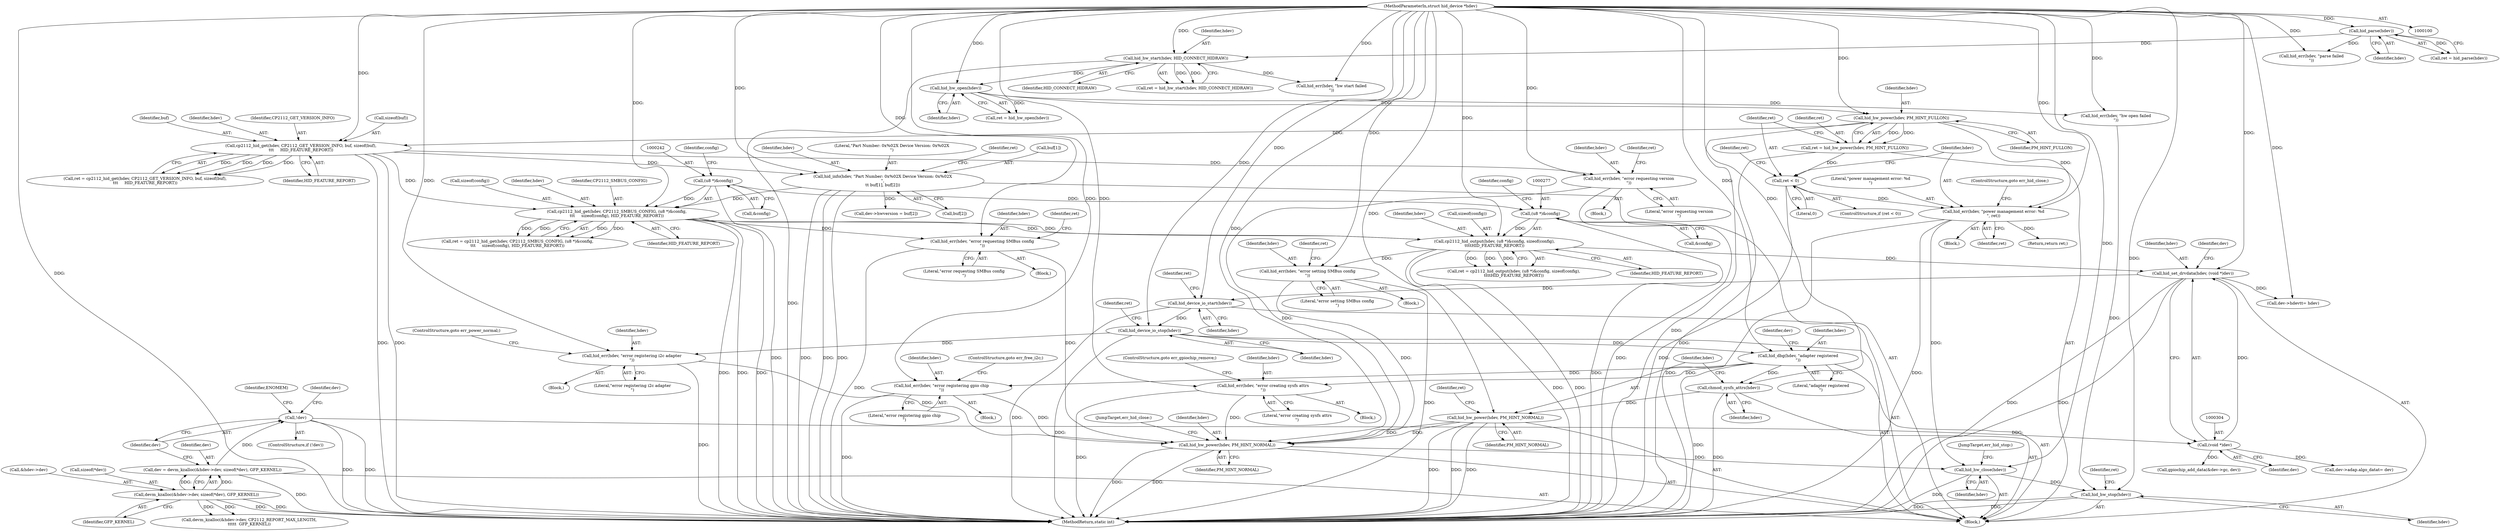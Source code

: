 digraph "0_linux_7a7b5df84b6b4e5d599c7289526eed96541a0654_3@API" {
"1000556" [label="(Call,hid_hw_close(hdev))"];
"1000552" [label="(Call,hid_hw_power(hdev, PM_HINT_NORMAL))"];
"1000388" [label="(Call,hid_err(hdev, \"error registering i2c adapter\n\"))"];
"1000383" [label="(Call,hid_device_io_stop(hdev))"];
"1000374" [label="(Call,hid_device_io_start(hdev))"];
"1000101" [label="(MethodParameterIn,struct hid_device *hdev)"];
"1000301" [label="(Call,hid_set_drvdata(hdev, (void *)dev))"];
"1000274" [label="(Call,cp2112_hid_output(hdev, (u8 *)&config, sizeof(config),\n\t\t\t\tHID_FEATURE_REPORT))"];
"1000238" [label="(Call,cp2112_hid_get(hdev, CP2112_SMBUS_CONFIG, (u8 *)&config,\n\t\t\t     sizeof(config), HID_FEATURE_REPORT))"];
"1000227" [label="(Call,hid_info(hdev, \"Part Number: 0x%02X Device Version: 0x%02X\n\",\n\t\t buf[1], buf[2]))"];
"1000202" [label="(Call,cp2112_hid_get(hdev, CP2112_GET_VERSION_INFO, buf, sizeof(buf),\n\t\t\t     HID_FEATURE_REPORT))"];
"1000187" [label="(Call,hid_hw_power(hdev, PM_HINT_FULLON))"];
"1000176" [label="(Call,hid_hw_open(hdev))"];
"1000163" [label="(Call,hid_hw_start(hdev, HID_CONNECT_HIDRAW))"];
"1000151" [label="(Call,hid_parse(hdev))"];
"1000241" [label="(Call,(u8 *)&config)"];
"1000276" [label="(Call,(u8 *)&config)"];
"1000303" [label="(Call,(void *)dev)"];
"1000120" [label="(Call,!dev)"];
"1000108" [label="(Call,dev = devm_kzalloc(&hdev->dev, sizeof(*dev), GFP_KERNEL))"];
"1000110" [label="(Call,devm_kzalloc(&hdev->dev, sizeof(*dev), GFP_KERNEL))"];
"1000215" [label="(Call,hid_err(hdev, \"error requesting version\n\"))"];
"1000254" [label="(Call,hid_err(hdev, \"error requesting SMBus config\n\"))"];
"1000475" [label="(Call,hid_err(hdev, \"error registering gpio chip\n\"))"];
"1000392" [label="(Call,hid_dbg(hdev, \"adapter registered\n\"))"];
"1000501" [label="(Call,hid_hw_power(hdev, PM_HINT_NORMAL))"];
"1000499" [label="(Call,chmod_sysfs_attrs(hdev))"];
"1000289" [label="(Call,hid_err(hdev, \"error setting SMBus config\n\"))"];
"1000495" [label="(Call,hid_err(hdev, \"error creating sysfs attrs\n\"))"];
"1000195" [label="(Call,hid_err(hdev, \"power management error: %d\n\", ret))"];
"1000191" [label="(Call,ret < 0)"];
"1000185" [label="(Call,ret = hid_hw_power(hdev, PM_HINT_FULLON))"];
"1000559" [label="(Call,hid_hw_stop(hdev))"];
"1000246" [label="(Identifier,config)"];
"1000281" [label="(Identifier,config)"];
"1000500" [label="(Identifier,hdev)"];
"1000195" [label="(Call,hid_err(hdev, \"power management error: %d\n\", ret))"];
"1000228" [label="(Identifier,hdev)"];
"1000272" [label="(Call,ret = cp2112_hid_output(hdev, (u8 *)&config, sizeof(config),\n\t\t\t\tHID_FEATURE_REPORT))"];
"1000282" [label="(Identifier,HID_FEATURE_REPORT)"];
"1000103" [label="(Block,)"];
"1000386" [label="(Identifier,ret)"];
"1000177" [label="(Identifier,hdev)"];
"1000497" [label="(Literal,\"error creating sysfs attrs\n\")"];
"1000478" [label="(ControlStructure,goto err_free_i2c;)"];
"1000216" [label="(Identifier,hdev)"];
"1000192" [label="(Identifier,ret)"];
"1000239" [label="(Identifier,hdev)"];
"1000111" [label="(Call,&hdev->dev)"];
"1000169" [label="(Call,hid_err(hdev, \"hw start failed\n\"))"];
"1000280" [label="(Call,sizeof(config))"];
"1000198" [label="(Identifier,ret)"];
"1000394" [label="(Literal,\"adapter registered\n\")"];
"1000276" [label="(Call,(u8 *)&config)"];
"1000193" [label="(Literal,0)"];
"1000189" [label="(Identifier,PM_HINT_FULLON)"];
"1000560" [label="(Identifier,hdev)"];
"1000241" [label="(Call,(u8 *)&config)"];
"1000236" [label="(Call,ret = cp2112_hid_get(hdev, CP2112_SMBUS_CONFIG, (u8 *)&config,\n\t\t\t     sizeof(config), HID_FEATURE_REPORT))"];
"1000393" [label="(Identifier,hdev)"];
"1000217" [label="(Literal,\"error requesting version\n\")"];
"1000392" [label="(Call,hid_dbg(hdev, \"adapter registered\n\"))"];
"1000181" [label="(Call,hid_err(hdev, \"hw open failed\n\"))"];
"1000302" [label="(Identifier,hdev)"];
"1000121" [label="(Identifier,dev)"];
"1000477" [label="(Literal,\"error registering gpio chip\n\")"];
"1000502" [label="(Identifier,hdev)"];
"1000194" [label="(Block,)"];
"1000391" [label="(ControlStructure,goto err_power_normal;)"];
"1000259" [label="(Identifier,ret)"];
"1000101" [label="(MethodParameterIn,struct hid_device *hdev)"];
"1000555" [label="(JumpTarget,err_hid_close:)"];
"1000156" [label="(Call,hid_err(hdev, \"parse failed\n\"))"];
"1000108" [label="(Call,dev = devm_kzalloc(&hdev->dev, sizeof(*dev), GFP_KERNEL))"];
"1000163" [label="(Call,hid_hw_start(hdev, HID_CONNECT_HIDRAW))"];
"1000118" [label="(Identifier,GFP_KERNEL)"];
"1000375" [label="(Identifier,hdev)"];
"1000203" [label="(Identifier,hdev)"];
"1000129" [label="(Call,devm_kzalloc(&hdev->dev, CP2112_REPORT_MAX_LENGTH,\n\t\t\t\t\t  GFP_KERNEL))"];
"1000176" [label="(Call,hid_hw_open(hdev))"];
"1000558" [label="(JumpTarget,err_hid_stop:)"];
"1000233" [label="(Call,buf[2])"];
"1000275" [label="(Identifier,hdev)"];
"1000240" [label="(Identifier,CP2112_SMBUS_CONFIG)"];
"1000185" [label="(Call,ret = hid_hw_power(hdev, PM_HINT_FULLON))"];
"1000475" [label="(Call,hid_err(hdev, \"error registering gpio chip\n\"))"];
"1000229" [label="(Literal,\"Part Number: 0x%02X Device Version: 0x%02X\n\")"];
"1000274" [label="(Call,cp2112_hid_output(hdev, (u8 *)&config, sizeof(config),\n\t\t\t\tHID_FEATURE_REPORT))"];
"1000557" [label="(Identifier,hdev)"];
"1000220" [label="(Identifier,ret)"];
"1000305" [label="(Identifier,dev)"];
"1000152" [label="(Identifier,hdev)"];
"1000238" [label="(Call,cp2112_hid_get(hdev, CP2112_SMBUS_CONFIG, (u8 *)&config,\n\t\t\t     sizeof(config), HID_FEATURE_REPORT))"];
"1000199" [label="(ControlStructure,goto err_hid_close;)"];
"1000303" [label="(Call,(void *)dev)"];
"1000214" [label="(Block,)"];
"1000204" [label="(Identifier,CP2112_GET_VERSION_INFO)"];
"1000191" [label="(Call,ret < 0)"];
"1000474" [label="(Block,)"];
"1000255" [label="(Identifier,hdev)"];
"1000256" [label="(Literal,\"error requesting SMBus config\n\")"];
"1000188" [label="(Identifier,hdev)"];
"1000501" [label="(Call,hid_hw_power(hdev, PM_HINT_NORMAL))"];
"1000499" [label="(Call,chmod_sysfs_attrs(hdev))"];
"1000503" [label="(Identifier,PM_HINT_NORMAL)"];
"1000327" [label="(Call,dev->adap.algo_data\t= dev)"];
"1000563" [label="(MethodReturn,static int)"];
"1000119" [label="(ControlStructure,if (!dev))"];
"1000237" [label="(Identifier,ret)"];
"1000554" [label="(Identifier,PM_HINT_NORMAL)"];
"1000553" [label="(Identifier,hdev)"];
"1000110" [label="(Call,devm_kzalloc(&hdev->dev, sizeof(*dev), GFP_KERNEL))"];
"1000387" [label="(Block,)"];
"1000559" [label="(Call,hid_hw_stop(hdev))"];
"1000253" [label="(Block,)"];
"1000374" [label="(Call,hid_device_io_start(hdev))"];
"1000552" [label="(Call,hid_hw_power(hdev, PM_HINT_NORMAL))"];
"1000308" [label="(Identifier,dev)"];
"1000464" [label="(Call,gpiochip_add_data(&dev->gc, dev))"];
"1000151" [label="(Call,hid_parse(hdev))"];
"1000206" [label="(Call,sizeof(buf))"];
"1000254" [label="(Call,hid_err(hdev, \"error requesting SMBus config\n\"))"];
"1000164" [label="(Identifier,hdev)"];
"1000383" [label="(Call,hid_device_io_stop(hdev))"];
"1000496" [label="(Identifier,hdev)"];
"1000165" [label="(Identifier,HID_CONNECT_HIDRAW)"];
"1000495" [label="(Call,hid_err(hdev, \"error creating sysfs attrs\n\"))"];
"1000202" [label="(Call,cp2112_hid_get(hdev, CP2112_GET_VERSION_INFO, buf, sizeof(buf),\n\t\t\t     HID_FEATURE_REPORT))"];
"1000494" [label="(Block,)"];
"1000498" [label="(ControlStructure,goto err_gpiochip_remove;)"];
"1000197" [label="(Literal,\"power management error: %d\n\")"];
"1000149" [label="(Call,ret = hid_parse(hdev))"];
"1000187" [label="(Call,hid_hw_power(hdev, PM_HINT_FULLON))"];
"1000196" [label="(Identifier,hdev)"];
"1000127" [label="(Identifier,dev)"];
"1000562" [label="(Identifier,ret)"];
"1000390" [label="(Literal,\"error registering i2c adapter\n\")"];
"1000289" [label="(Call,hid_err(hdev, \"error setting SMBus config\n\"))"];
"1000243" [label="(Call,&config)"];
"1000476" [label="(Identifier,hdev)"];
"1000291" [label="(Literal,\"error setting SMBus config\n\")"];
"1000109" [label="(Identifier,dev)"];
"1000190" [label="(ControlStructure,if (ret < 0))"];
"1000556" [label="(Call,hid_hw_close(hdev))"];
"1000124" [label="(Identifier,ENOMEM)"];
"1000384" [label="(Identifier,hdev)"];
"1000294" [label="(Identifier,ret)"];
"1000200" [label="(Call,ret = cp2112_hid_get(hdev, CP2112_GET_VERSION_INFO, buf, sizeof(buf),\n\t\t\t     HID_FEATURE_REPORT))"];
"1000115" [label="(Call,sizeof(*dev))"];
"1000227" [label="(Call,hid_info(hdev, \"Part Number: 0x%02X Device Version: 0x%02X\n\",\n\t\t buf[1], buf[2]))"];
"1000186" [label="(Identifier,ret)"];
"1000161" [label="(Call,ret = hid_hw_start(hdev, HID_CONNECT_HIDRAW))"];
"1000301" [label="(Call,hid_set_drvdata(hdev, (void *)dev))"];
"1000174" [label="(Call,ret = hid_hw_open(hdev))"];
"1000377" [label="(Identifier,ret)"];
"1000290" [label="(Identifier,hdev)"];
"1000230" [label="(Call,buf[1])"];
"1000398" [label="(Identifier,dev)"];
"1000201" [label="(Identifier,ret)"];
"1000561" [label="(Return,return ret;)"];
"1000306" [label="(Call,dev->hdev\t\t= hdev)"];
"1000120" [label="(Call,!dev)"];
"1000247" [label="(Identifier,HID_FEATURE_REPORT)"];
"1000288" [label="(Block,)"];
"1000505" [label="(Identifier,ret)"];
"1000388" [label="(Call,hid_err(hdev, \"error registering i2c adapter\n\"))"];
"1000278" [label="(Call,&config)"];
"1000389" [label="(Identifier,hdev)"];
"1000245" [label="(Call,sizeof(config))"];
"1000208" [label="(Identifier,HID_FEATURE_REPORT)"];
"1000205" [label="(Identifier,buf)"];
"1000362" [label="(Call,dev->hwversion = buf[2])"];
"1000215" [label="(Call,hid_err(hdev, \"error requesting version\n\"))"];
"1000556" -> "1000103"  [label="AST: "];
"1000556" -> "1000557"  [label="CFG: "];
"1000557" -> "1000556"  [label="AST: "];
"1000558" -> "1000556"  [label="CFG: "];
"1000556" -> "1000563"  [label="DDG: "];
"1000552" -> "1000556"  [label="DDG: "];
"1000195" -> "1000556"  [label="DDG: "];
"1000101" -> "1000556"  [label="DDG: "];
"1000556" -> "1000559"  [label="DDG: "];
"1000552" -> "1000103"  [label="AST: "];
"1000552" -> "1000554"  [label="CFG: "];
"1000553" -> "1000552"  [label="AST: "];
"1000554" -> "1000552"  [label="AST: "];
"1000555" -> "1000552"  [label="CFG: "];
"1000552" -> "1000563"  [label="DDG: "];
"1000552" -> "1000563"  [label="DDG: "];
"1000388" -> "1000552"  [label="DDG: "];
"1000215" -> "1000552"  [label="DDG: "];
"1000254" -> "1000552"  [label="DDG: "];
"1000475" -> "1000552"  [label="DDG: "];
"1000501" -> "1000552"  [label="DDG: "];
"1000501" -> "1000552"  [label="DDG: "];
"1000289" -> "1000552"  [label="DDG: "];
"1000495" -> "1000552"  [label="DDG: "];
"1000101" -> "1000552"  [label="DDG: "];
"1000388" -> "1000387"  [label="AST: "];
"1000388" -> "1000390"  [label="CFG: "];
"1000389" -> "1000388"  [label="AST: "];
"1000390" -> "1000388"  [label="AST: "];
"1000391" -> "1000388"  [label="CFG: "];
"1000388" -> "1000563"  [label="DDG: "];
"1000383" -> "1000388"  [label="DDG: "];
"1000101" -> "1000388"  [label="DDG: "];
"1000383" -> "1000103"  [label="AST: "];
"1000383" -> "1000384"  [label="CFG: "];
"1000384" -> "1000383"  [label="AST: "];
"1000386" -> "1000383"  [label="CFG: "];
"1000383" -> "1000563"  [label="DDG: "];
"1000374" -> "1000383"  [label="DDG: "];
"1000101" -> "1000383"  [label="DDG: "];
"1000383" -> "1000392"  [label="DDG: "];
"1000374" -> "1000103"  [label="AST: "];
"1000374" -> "1000375"  [label="CFG: "];
"1000375" -> "1000374"  [label="AST: "];
"1000377" -> "1000374"  [label="CFG: "];
"1000374" -> "1000563"  [label="DDG: "];
"1000101" -> "1000374"  [label="DDG: "];
"1000301" -> "1000374"  [label="DDG: "];
"1000101" -> "1000100"  [label="AST: "];
"1000101" -> "1000563"  [label="DDG: "];
"1000101" -> "1000151"  [label="DDG: "];
"1000101" -> "1000156"  [label="DDG: "];
"1000101" -> "1000163"  [label="DDG: "];
"1000101" -> "1000169"  [label="DDG: "];
"1000101" -> "1000176"  [label="DDG: "];
"1000101" -> "1000181"  [label="DDG: "];
"1000101" -> "1000187"  [label="DDG: "];
"1000101" -> "1000195"  [label="DDG: "];
"1000101" -> "1000202"  [label="DDG: "];
"1000101" -> "1000215"  [label="DDG: "];
"1000101" -> "1000227"  [label="DDG: "];
"1000101" -> "1000238"  [label="DDG: "];
"1000101" -> "1000254"  [label="DDG: "];
"1000101" -> "1000274"  [label="DDG: "];
"1000101" -> "1000289"  [label="DDG: "];
"1000101" -> "1000301"  [label="DDG: "];
"1000101" -> "1000306"  [label="DDG: "];
"1000101" -> "1000392"  [label="DDG: "];
"1000101" -> "1000475"  [label="DDG: "];
"1000101" -> "1000495"  [label="DDG: "];
"1000101" -> "1000499"  [label="DDG: "];
"1000101" -> "1000501"  [label="DDG: "];
"1000101" -> "1000559"  [label="DDG: "];
"1000301" -> "1000103"  [label="AST: "];
"1000301" -> "1000303"  [label="CFG: "];
"1000302" -> "1000301"  [label="AST: "];
"1000303" -> "1000301"  [label="AST: "];
"1000308" -> "1000301"  [label="CFG: "];
"1000301" -> "1000563"  [label="DDG: "];
"1000301" -> "1000563"  [label="DDG: "];
"1000274" -> "1000301"  [label="DDG: "];
"1000303" -> "1000301"  [label="DDG: "];
"1000301" -> "1000306"  [label="DDG: "];
"1000274" -> "1000272"  [label="AST: "];
"1000274" -> "1000282"  [label="CFG: "];
"1000275" -> "1000274"  [label="AST: "];
"1000276" -> "1000274"  [label="AST: "];
"1000280" -> "1000274"  [label="AST: "];
"1000282" -> "1000274"  [label="AST: "];
"1000272" -> "1000274"  [label="CFG: "];
"1000274" -> "1000563"  [label="DDG: "];
"1000274" -> "1000563"  [label="DDG: "];
"1000274" -> "1000272"  [label="DDG: "];
"1000274" -> "1000272"  [label="DDG: "];
"1000274" -> "1000272"  [label="DDG: "];
"1000238" -> "1000274"  [label="DDG: "];
"1000238" -> "1000274"  [label="DDG: "];
"1000276" -> "1000274"  [label="DDG: "];
"1000274" -> "1000289"  [label="DDG: "];
"1000238" -> "1000236"  [label="AST: "];
"1000238" -> "1000247"  [label="CFG: "];
"1000239" -> "1000238"  [label="AST: "];
"1000240" -> "1000238"  [label="AST: "];
"1000241" -> "1000238"  [label="AST: "];
"1000245" -> "1000238"  [label="AST: "];
"1000247" -> "1000238"  [label="AST: "];
"1000236" -> "1000238"  [label="CFG: "];
"1000238" -> "1000563"  [label="DDG: "];
"1000238" -> "1000563"  [label="DDG: "];
"1000238" -> "1000563"  [label="DDG: "];
"1000238" -> "1000236"  [label="DDG: "];
"1000238" -> "1000236"  [label="DDG: "];
"1000238" -> "1000236"  [label="DDG: "];
"1000238" -> "1000236"  [label="DDG: "];
"1000227" -> "1000238"  [label="DDG: "];
"1000241" -> "1000238"  [label="DDG: "];
"1000202" -> "1000238"  [label="DDG: "];
"1000238" -> "1000254"  [label="DDG: "];
"1000227" -> "1000103"  [label="AST: "];
"1000227" -> "1000233"  [label="CFG: "];
"1000228" -> "1000227"  [label="AST: "];
"1000229" -> "1000227"  [label="AST: "];
"1000230" -> "1000227"  [label="AST: "];
"1000233" -> "1000227"  [label="AST: "];
"1000237" -> "1000227"  [label="CFG: "];
"1000227" -> "1000563"  [label="DDG: "];
"1000227" -> "1000563"  [label="DDG: "];
"1000227" -> "1000563"  [label="DDG: "];
"1000202" -> "1000227"  [label="DDG: "];
"1000227" -> "1000362"  [label="DDG: "];
"1000202" -> "1000200"  [label="AST: "];
"1000202" -> "1000208"  [label="CFG: "];
"1000203" -> "1000202"  [label="AST: "];
"1000204" -> "1000202"  [label="AST: "];
"1000205" -> "1000202"  [label="AST: "];
"1000206" -> "1000202"  [label="AST: "];
"1000208" -> "1000202"  [label="AST: "];
"1000200" -> "1000202"  [label="CFG: "];
"1000202" -> "1000563"  [label="DDG: "];
"1000202" -> "1000563"  [label="DDG: "];
"1000202" -> "1000200"  [label="DDG: "];
"1000202" -> "1000200"  [label="DDG: "];
"1000202" -> "1000200"  [label="DDG: "];
"1000202" -> "1000200"  [label="DDG: "];
"1000187" -> "1000202"  [label="DDG: "];
"1000202" -> "1000215"  [label="DDG: "];
"1000187" -> "1000185"  [label="AST: "];
"1000187" -> "1000189"  [label="CFG: "];
"1000188" -> "1000187"  [label="AST: "];
"1000189" -> "1000187"  [label="AST: "];
"1000185" -> "1000187"  [label="CFG: "];
"1000187" -> "1000563"  [label="DDG: "];
"1000187" -> "1000185"  [label="DDG: "];
"1000187" -> "1000185"  [label="DDG: "];
"1000176" -> "1000187"  [label="DDG: "];
"1000187" -> "1000195"  [label="DDG: "];
"1000176" -> "1000174"  [label="AST: "];
"1000176" -> "1000177"  [label="CFG: "];
"1000177" -> "1000176"  [label="AST: "];
"1000174" -> "1000176"  [label="CFG: "];
"1000176" -> "1000174"  [label="DDG: "];
"1000163" -> "1000176"  [label="DDG: "];
"1000176" -> "1000181"  [label="DDG: "];
"1000163" -> "1000161"  [label="AST: "];
"1000163" -> "1000165"  [label="CFG: "];
"1000164" -> "1000163"  [label="AST: "];
"1000165" -> "1000163"  [label="AST: "];
"1000161" -> "1000163"  [label="CFG: "];
"1000163" -> "1000563"  [label="DDG: "];
"1000163" -> "1000161"  [label="DDG: "];
"1000163" -> "1000161"  [label="DDG: "];
"1000151" -> "1000163"  [label="DDG: "];
"1000163" -> "1000169"  [label="DDG: "];
"1000151" -> "1000149"  [label="AST: "];
"1000151" -> "1000152"  [label="CFG: "];
"1000152" -> "1000151"  [label="AST: "];
"1000149" -> "1000151"  [label="CFG: "];
"1000151" -> "1000149"  [label="DDG: "];
"1000151" -> "1000156"  [label="DDG: "];
"1000241" -> "1000243"  [label="CFG: "];
"1000242" -> "1000241"  [label="AST: "];
"1000243" -> "1000241"  [label="AST: "];
"1000246" -> "1000241"  [label="CFG: "];
"1000241" -> "1000563"  [label="DDG: "];
"1000241" -> "1000276"  [label="DDG: "];
"1000276" -> "1000278"  [label="CFG: "];
"1000277" -> "1000276"  [label="AST: "];
"1000278" -> "1000276"  [label="AST: "];
"1000281" -> "1000276"  [label="CFG: "];
"1000276" -> "1000563"  [label="DDG: "];
"1000303" -> "1000305"  [label="CFG: "];
"1000304" -> "1000303"  [label="AST: "];
"1000305" -> "1000303"  [label="AST: "];
"1000120" -> "1000303"  [label="DDG: "];
"1000303" -> "1000327"  [label="DDG: "];
"1000303" -> "1000464"  [label="DDG: "];
"1000120" -> "1000119"  [label="AST: "];
"1000120" -> "1000121"  [label="CFG: "];
"1000121" -> "1000120"  [label="AST: "];
"1000124" -> "1000120"  [label="CFG: "];
"1000127" -> "1000120"  [label="CFG: "];
"1000120" -> "1000563"  [label="DDG: "];
"1000120" -> "1000563"  [label="DDG: "];
"1000108" -> "1000120"  [label="DDG: "];
"1000108" -> "1000103"  [label="AST: "];
"1000108" -> "1000110"  [label="CFG: "];
"1000109" -> "1000108"  [label="AST: "];
"1000110" -> "1000108"  [label="AST: "];
"1000121" -> "1000108"  [label="CFG: "];
"1000108" -> "1000563"  [label="DDG: "];
"1000110" -> "1000108"  [label="DDG: "];
"1000110" -> "1000108"  [label="DDG: "];
"1000110" -> "1000118"  [label="CFG: "];
"1000111" -> "1000110"  [label="AST: "];
"1000115" -> "1000110"  [label="AST: "];
"1000118" -> "1000110"  [label="AST: "];
"1000110" -> "1000563"  [label="DDG: "];
"1000110" -> "1000563"  [label="DDG: "];
"1000110" -> "1000129"  [label="DDG: "];
"1000110" -> "1000129"  [label="DDG: "];
"1000215" -> "1000214"  [label="AST: "];
"1000215" -> "1000217"  [label="CFG: "];
"1000216" -> "1000215"  [label="AST: "];
"1000217" -> "1000215"  [label="AST: "];
"1000220" -> "1000215"  [label="CFG: "];
"1000215" -> "1000563"  [label="DDG: "];
"1000254" -> "1000253"  [label="AST: "];
"1000254" -> "1000256"  [label="CFG: "];
"1000255" -> "1000254"  [label="AST: "];
"1000256" -> "1000254"  [label="AST: "];
"1000259" -> "1000254"  [label="CFG: "];
"1000254" -> "1000563"  [label="DDG: "];
"1000475" -> "1000474"  [label="AST: "];
"1000475" -> "1000477"  [label="CFG: "];
"1000476" -> "1000475"  [label="AST: "];
"1000477" -> "1000475"  [label="AST: "];
"1000478" -> "1000475"  [label="CFG: "];
"1000475" -> "1000563"  [label="DDG: "];
"1000392" -> "1000475"  [label="DDG: "];
"1000392" -> "1000103"  [label="AST: "];
"1000392" -> "1000394"  [label="CFG: "];
"1000393" -> "1000392"  [label="AST: "];
"1000394" -> "1000392"  [label="AST: "];
"1000398" -> "1000392"  [label="CFG: "];
"1000392" -> "1000563"  [label="DDG: "];
"1000392" -> "1000495"  [label="DDG: "];
"1000392" -> "1000499"  [label="DDG: "];
"1000501" -> "1000103"  [label="AST: "];
"1000501" -> "1000503"  [label="CFG: "];
"1000502" -> "1000501"  [label="AST: "];
"1000503" -> "1000501"  [label="AST: "];
"1000505" -> "1000501"  [label="CFG: "];
"1000501" -> "1000563"  [label="DDG: "];
"1000501" -> "1000563"  [label="DDG: "];
"1000501" -> "1000563"  [label="DDG: "];
"1000499" -> "1000501"  [label="DDG: "];
"1000499" -> "1000103"  [label="AST: "];
"1000499" -> "1000500"  [label="CFG: "];
"1000500" -> "1000499"  [label="AST: "];
"1000502" -> "1000499"  [label="CFG: "];
"1000499" -> "1000563"  [label="DDG: "];
"1000289" -> "1000288"  [label="AST: "];
"1000289" -> "1000291"  [label="CFG: "];
"1000290" -> "1000289"  [label="AST: "];
"1000291" -> "1000289"  [label="AST: "];
"1000294" -> "1000289"  [label="CFG: "];
"1000289" -> "1000563"  [label="DDG: "];
"1000495" -> "1000494"  [label="AST: "];
"1000495" -> "1000497"  [label="CFG: "];
"1000496" -> "1000495"  [label="AST: "];
"1000497" -> "1000495"  [label="AST: "];
"1000498" -> "1000495"  [label="CFG: "];
"1000495" -> "1000563"  [label="DDG: "];
"1000195" -> "1000194"  [label="AST: "];
"1000195" -> "1000198"  [label="CFG: "];
"1000196" -> "1000195"  [label="AST: "];
"1000197" -> "1000195"  [label="AST: "];
"1000198" -> "1000195"  [label="AST: "];
"1000199" -> "1000195"  [label="CFG: "];
"1000195" -> "1000563"  [label="DDG: "];
"1000195" -> "1000563"  [label="DDG: "];
"1000191" -> "1000195"  [label="DDG: "];
"1000195" -> "1000561"  [label="DDG: "];
"1000191" -> "1000190"  [label="AST: "];
"1000191" -> "1000193"  [label="CFG: "];
"1000192" -> "1000191"  [label="AST: "];
"1000193" -> "1000191"  [label="AST: "];
"1000196" -> "1000191"  [label="CFG: "];
"1000201" -> "1000191"  [label="CFG: "];
"1000191" -> "1000563"  [label="DDG: "];
"1000185" -> "1000191"  [label="DDG: "];
"1000185" -> "1000103"  [label="AST: "];
"1000186" -> "1000185"  [label="AST: "];
"1000192" -> "1000185"  [label="CFG: "];
"1000185" -> "1000563"  [label="DDG: "];
"1000559" -> "1000103"  [label="AST: "];
"1000559" -> "1000560"  [label="CFG: "];
"1000560" -> "1000559"  [label="AST: "];
"1000562" -> "1000559"  [label="CFG: "];
"1000559" -> "1000563"  [label="DDG: "];
"1000559" -> "1000563"  [label="DDG: "];
"1000181" -> "1000559"  [label="DDG: "];
}
